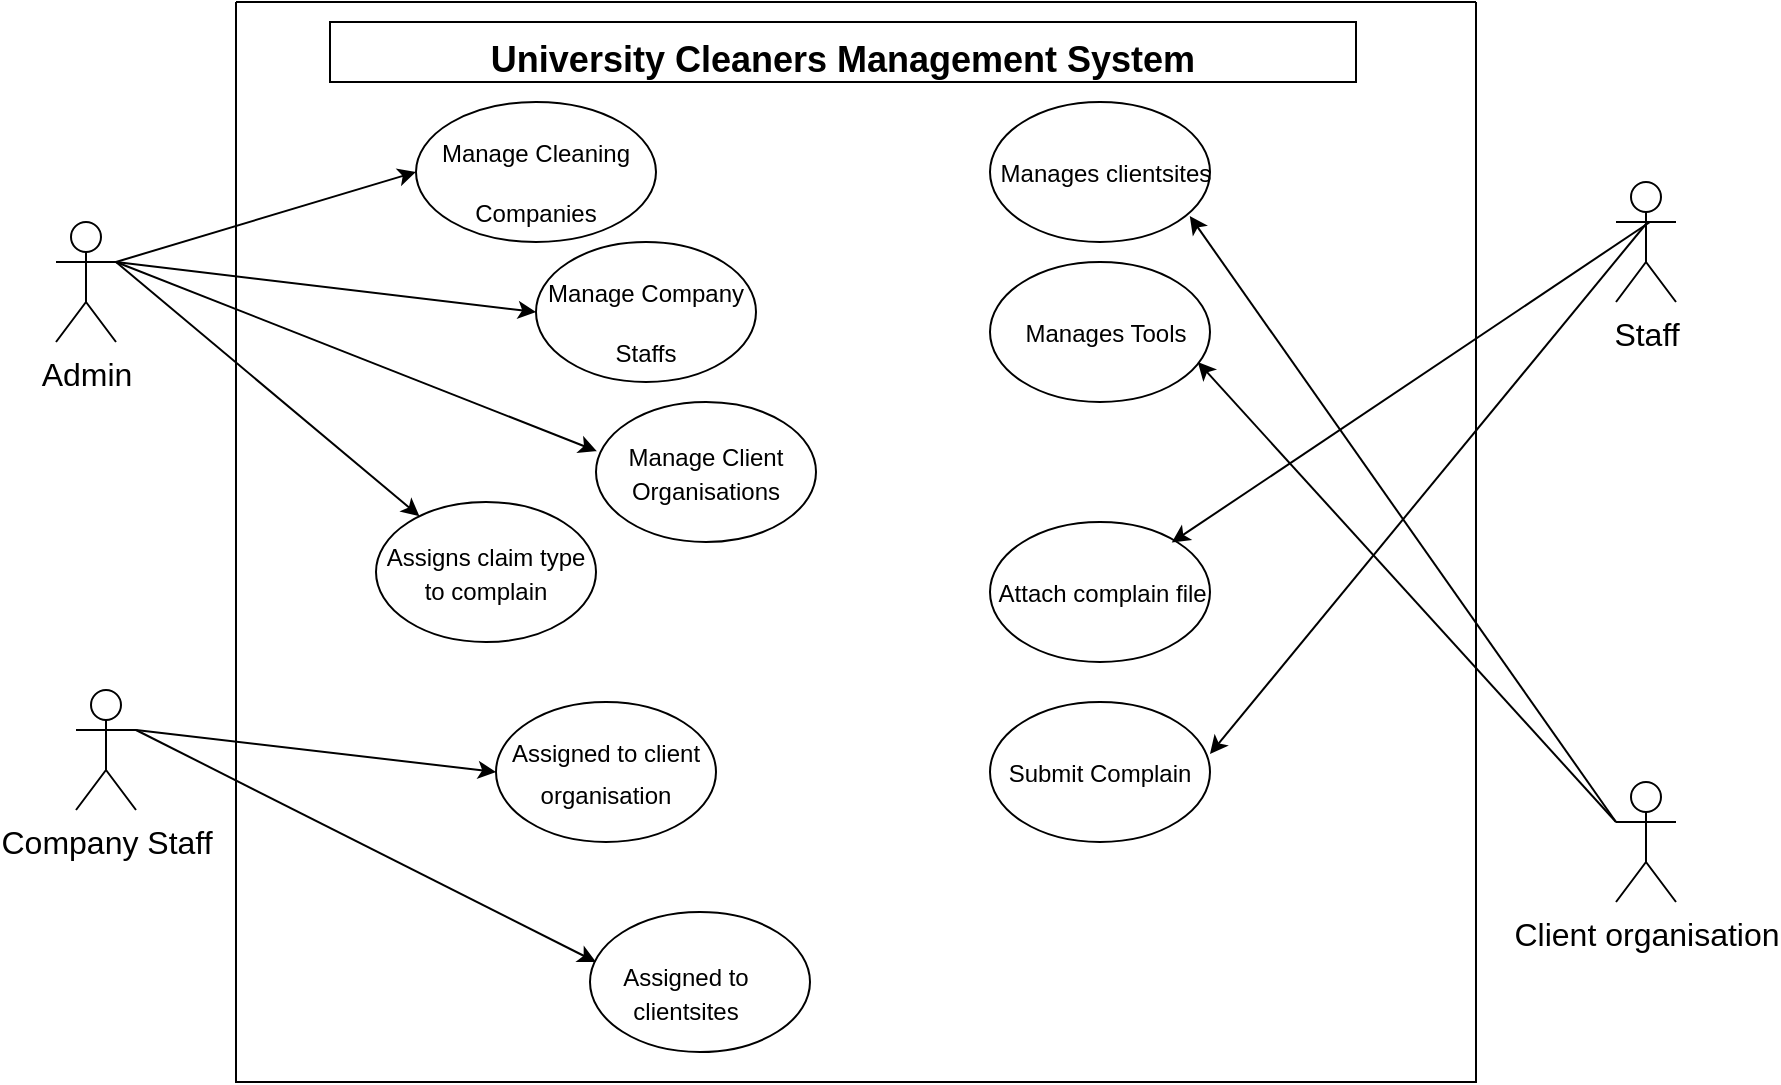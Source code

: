 <mxfile version="20.8.16" type="device"><diagram name="Page-1" id="BGL1lDamTBMAIO9mvOe9"><mxGraphModel dx="1276" dy="614" grid="1" gridSize="10" guides="1" tooltips="1" connect="1" arrows="1" fold="1" page="1" pageScale="1" pageWidth="1169" pageHeight="827" math="0" shadow="0"><root><mxCell id="0"/><mxCell id="1" parent="0"/><mxCell id="-A2xIbDFhO-cY5nQLXtR-39" value="" style="group" vertex="1" connectable="0" parent="1"><mxGeometry x="130" y="40" width="810" height="540" as="geometry"/></mxCell><mxCell id="-A2xIbDFhO-cY5nQLXtR-1" value="" style="swimlane;startSize=0;movable=1;resizable=1;rotatable=1;deletable=1;editable=1;connectable=1;" vertex="1" parent="-A2xIbDFhO-cY5nQLXtR-39"><mxGeometry x="90" width="620" height="540" as="geometry"/></mxCell><mxCell id="-A2xIbDFhO-cY5nQLXtR-2" value="&lt;font style=&quot;font-size: 18px;&quot;&gt;&lt;b&gt;University Cleaners Management System&lt;/b&gt;&lt;/font&gt;" style="rounded=0;whiteSpace=wrap;html=1;fontSize=25;movable=1;resizable=1;rotatable=1;deletable=1;editable=1;connectable=1;" vertex="1" parent="-A2xIbDFhO-cY5nQLXtR-1"><mxGeometry x="47" y="10" width="513" height="30" as="geometry"/></mxCell><mxCell id="-A2xIbDFhO-cY5nQLXtR-3" value="&lt;font style=&quot;font-size: 12px;&quot;&gt;Manage Company Staffs&lt;/font&gt;" style="ellipse;whiteSpace=wrap;html=1;fontSize=25;movable=1;resizable=1;rotatable=1;deletable=1;editable=1;connectable=1;" vertex="1" parent="-A2xIbDFhO-cY5nQLXtR-1"><mxGeometry x="150" y="120" width="110" height="70" as="geometry"/></mxCell><mxCell id="-A2xIbDFhO-cY5nQLXtR-4" value="" style="ellipse;whiteSpace=wrap;html=1;fontSize=25;movable=1;resizable=1;rotatable=1;deletable=1;editable=1;connectable=1;" vertex="1" parent="-A2xIbDFhO-cY5nQLXtR-1"><mxGeometry x="377" y="50" width="110" height="70" as="geometry"/></mxCell><mxCell id="-A2xIbDFhO-cY5nQLXtR-5" value="" style="ellipse;whiteSpace=wrap;html=1;fontSize=25;movable=1;resizable=1;rotatable=1;deletable=1;editable=1;connectable=1;" vertex="1" parent="-A2xIbDFhO-cY5nQLXtR-1"><mxGeometry x="377" y="130" width="110" height="70" as="geometry"/></mxCell><mxCell id="-A2xIbDFhO-cY5nQLXtR-7" value="&lt;font style=&quot;font-size: 12px;&quot;&gt;Manage Cleaning Companies&lt;/font&gt;" style="ellipse;whiteSpace=wrap;html=1;fontSize=25;movable=1;resizable=1;rotatable=1;deletable=1;editable=1;connectable=1;" vertex="1" parent="-A2xIbDFhO-cY5nQLXtR-1"><mxGeometry x="90" y="50" width="120" height="70" as="geometry"/></mxCell><mxCell id="-A2xIbDFhO-cY5nQLXtR-8" value="" style="ellipse;whiteSpace=wrap;html=1;fontSize=25;movable=1;resizable=1;rotatable=1;deletable=1;editable=1;connectable=1;" vertex="1" parent="-A2xIbDFhO-cY5nQLXtR-1"><mxGeometry x="180" y="200" width="110" height="70" as="geometry"/></mxCell><mxCell id="-A2xIbDFhO-cY5nQLXtR-9" value="" style="ellipse;whiteSpace=wrap;html=1;fontSize=25;movable=1;resizable=1;rotatable=1;deletable=1;editable=1;connectable=1;" vertex="1" parent="-A2xIbDFhO-cY5nQLXtR-1"><mxGeometry x="377" y="350" width="110" height="70" as="geometry"/></mxCell><mxCell id="-A2xIbDFhO-cY5nQLXtR-10" value="" style="ellipse;whiteSpace=wrap;html=1;fontSize=25;movable=1;resizable=1;rotatable=1;deletable=1;editable=1;connectable=1;" vertex="1" parent="-A2xIbDFhO-cY5nQLXtR-1"><mxGeometry x="177" y="455" width="110" height="70" as="geometry"/></mxCell><mxCell id="-A2xIbDFhO-cY5nQLXtR-11" value="&lt;font style=&quot;font-size: 12px;&quot;&gt;Assigned to clientsites&lt;/font&gt;" style="text;html=1;strokeColor=none;fillColor=none;align=center;verticalAlign=middle;whiteSpace=wrap;rounded=0;fontSize=14;movable=1;resizable=1;rotatable=1;deletable=1;editable=1;connectable=1;" vertex="1" parent="-A2xIbDFhO-cY5nQLXtR-1"><mxGeometry x="170" y="480" width="110" height="30" as="geometry"/></mxCell><mxCell id="-A2xIbDFhO-cY5nQLXtR-13" value="&lt;font style=&quot;font-size: 12px;&quot;&gt;Manage Client Organisations&lt;/font&gt;" style="text;html=1;strokeColor=none;fillColor=none;align=center;verticalAlign=middle;whiteSpace=wrap;rounded=0;fontSize=14;movable=1;resizable=1;rotatable=1;deletable=1;editable=1;connectable=1;" vertex="1" parent="-A2xIbDFhO-cY5nQLXtR-1"><mxGeometry x="180" y="220" width="110" height="30" as="geometry"/></mxCell><mxCell id="-A2xIbDFhO-cY5nQLXtR-14" value="&lt;font style=&quot;font-size: 12px;&quot;&gt;Submit Complain&lt;/font&gt;" style="text;html=1;strokeColor=none;fillColor=none;align=center;verticalAlign=middle;whiteSpace=wrap;rounded=0;fontSize=14;movable=1;resizable=1;rotatable=1;deletable=1;editable=1;connectable=1;" vertex="1" parent="-A2xIbDFhO-cY5nQLXtR-1"><mxGeometry x="377" y="370" width="110" height="30" as="geometry"/></mxCell><mxCell id="-A2xIbDFhO-cY5nQLXtR-15" value="&lt;span style=&quot;font-size: 12px;&quot;&gt;Manages clientsites&lt;/span&gt;" style="text;html=1;strokeColor=none;fillColor=none;align=center;verticalAlign=middle;whiteSpace=wrap;rounded=0;fontSize=14;movable=1;resizable=1;rotatable=1;deletable=1;editable=1;connectable=1;" vertex="1" parent="-A2xIbDFhO-cY5nQLXtR-1"><mxGeometry x="380" y="70" width="110" height="30" as="geometry"/></mxCell><mxCell id="-A2xIbDFhO-cY5nQLXtR-16" value="&lt;span style=&quot;font-size: 12px;&quot;&gt;Manages Tools&lt;/span&gt;" style="text;html=1;strokeColor=none;fillColor=none;align=center;verticalAlign=middle;whiteSpace=wrap;rounded=0;fontSize=14;movable=1;resizable=1;rotatable=1;deletable=1;editable=1;connectable=1;" vertex="1" parent="-A2xIbDFhO-cY5nQLXtR-1"><mxGeometry x="380" y="150" width="110" height="30" as="geometry"/></mxCell><mxCell id="-A2xIbDFhO-cY5nQLXtR-17" value="&lt;h6&gt;&lt;font style=&quot;font-weight: normal; font-size: 12px;&quot;&gt;Assigned to client organisation&lt;/font&gt;&lt;/h6&gt;" style="ellipse;whiteSpace=wrap;html=1;fontSize=25;movable=1;resizable=1;rotatable=1;deletable=1;editable=1;connectable=1;" vertex="1" parent="-A2xIbDFhO-cY5nQLXtR-1"><mxGeometry x="130" y="350" width="110" height="70" as="geometry"/></mxCell><mxCell id="-A2xIbDFhO-cY5nQLXtR-33" value="" style="ellipse;whiteSpace=wrap;html=1;fontSize=25;movable=1;resizable=1;rotatable=1;deletable=1;editable=1;connectable=1;" vertex="1" parent="-A2xIbDFhO-cY5nQLXtR-1"><mxGeometry x="377" y="260" width="110" height="70" as="geometry"/></mxCell><mxCell id="-A2xIbDFhO-cY5nQLXtR-34" value="&lt;font style=&quot;font-size: 12px;&quot;&gt;Attach complain file&amp;nbsp;&lt;/font&gt;" style="text;html=1;strokeColor=none;fillColor=none;align=center;verticalAlign=middle;whiteSpace=wrap;rounded=0;fontSize=14;movable=1;resizable=1;rotatable=1;deletable=1;editable=1;connectable=1;" vertex="1" parent="-A2xIbDFhO-cY5nQLXtR-1"><mxGeometry x="380" y="280" width="110" height="30" as="geometry"/></mxCell><mxCell id="-A2xIbDFhO-cY5nQLXtR-36" value="" style="ellipse;whiteSpace=wrap;html=1;fontSize=25;movable=1;resizable=1;rotatable=1;deletable=1;editable=1;connectable=1;" vertex="1" parent="-A2xIbDFhO-cY5nQLXtR-1"><mxGeometry x="70" y="250" width="110" height="70" as="geometry"/></mxCell><mxCell id="-A2xIbDFhO-cY5nQLXtR-37" value="&lt;font style=&quot;font-size: 12px;&quot;&gt;Assigns claim type to complain&lt;/font&gt;" style="text;html=1;strokeColor=none;fillColor=none;align=center;verticalAlign=middle;whiteSpace=wrap;rounded=0;fontSize=14;movable=1;resizable=1;rotatable=1;deletable=1;editable=1;connectable=1;" vertex="1" parent="-A2xIbDFhO-cY5nQLXtR-1"><mxGeometry x="70" y="270" width="110" height="30" as="geometry"/></mxCell><mxCell id="-A2xIbDFhO-cY5nQLXtR-20" value="&lt;font style=&quot;font-size: 16px;&quot;&gt;Admin&lt;/font&gt;" style="shape=umlActor;verticalLabelPosition=bottom;verticalAlign=top;html=1;outlineConnect=0;movable=1;resizable=1;rotatable=1;deletable=1;editable=1;connectable=1;" vertex="1" parent="-A2xIbDFhO-cY5nQLXtR-39"><mxGeometry y="110" width="30" height="60" as="geometry"/></mxCell><mxCell id="-A2xIbDFhO-cY5nQLXtR-21" value="&lt;font style=&quot;font-size: 16px;&quot;&gt;Company Staff&lt;/font&gt;" style="shape=umlActor;verticalLabelPosition=bottom;verticalAlign=top;html=1;outlineConnect=0;movable=1;resizable=1;rotatable=1;deletable=1;editable=1;connectable=1;" vertex="1" parent="-A2xIbDFhO-cY5nQLXtR-39"><mxGeometry x="10" y="344" width="30" height="60" as="geometry"/></mxCell><mxCell id="-A2xIbDFhO-cY5nQLXtR-22" value="&lt;font style=&quot;font-size: 16px;&quot;&gt;Staff&lt;/font&gt;" style="shape=umlActor;verticalLabelPosition=bottom;verticalAlign=top;html=1;outlineConnect=0;movable=1;resizable=1;rotatable=1;deletable=1;editable=1;connectable=1;" vertex="1" parent="-A2xIbDFhO-cY5nQLXtR-39"><mxGeometry x="780" y="90" width="30" height="60" as="geometry"/></mxCell><mxCell id="-A2xIbDFhO-cY5nQLXtR-23" value="&lt;font style=&quot;font-size: 16px;&quot;&gt;Client organisation&lt;/font&gt;" style="shape=umlActor;verticalLabelPosition=bottom;verticalAlign=top;html=1;outlineConnect=0;movable=1;resizable=1;rotatable=1;deletable=1;editable=1;connectable=1;" vertex="1" parent="-A2xIbDFhO-cY5nQLXtR-39"><mxGeometry x="780" y="390" width="30" height="60" as="geometry"/></mxCell><mxCell id="-A2xIbDFhO-cY5nQLXtR-24" value="" style="endArrow=classic;html=1;rounded=0;exitX=1;exitY=0.333;exitDx=0;exitDy=0;exitPerimeter=0;entryX=0;entryY=0.5;entryDx=0;entryDy=0;movable=1;resizable=1;rotatable=1;deletable=1;editable=1;connectable=1;" edge="1" parent="-A2xIbDFhO-cY5nQLXtR-39" source="-A2xIbDFhO-cY5nQLXtR-20" target="-A2xIbDFhO-cY5nQLXtR-7"><mxGeometry width="50" height="50" relative="1" as="geometry"><mxPoint x="120" y="140" as="sourcePoint"/><mxPoint x="170" y="90" as="targetPoint"/></mxGeometry></mxCell><mxCell id="-A2xIbDFhO-cY5nQLXtR-25" value="" style="endArrow=classic;html=1;rounded=0;entryX=0;entryY=0.5;entryDx=0;entryDy=0;movable=1;resizable=1;rotatable=1;deletable=1;editable=1;connectable=1;" edge="1" parent="-A2xIbDFhO-cY5nQLXtR-39" target="-A2xIbDFhO-cY5nQLXtR-3"><mxGeometry width="50" height="50" relative="1" as="geometry"><mxPoint x="30" y="130" as="sourcePoint"/><mxPoint x="80" y="80" as="targetPoint"/></mxGeometry></mxCell><mxCell id="-A2xIbDFhO-cY5nQLXtR-26" value="" style="endArrow=classic;html=1;rounded=0;exitX=1;exitY=0.333;exitDx=0;exitDy=0;exitPerimeter=0;entryX=0.004;entryY=0.351;entryDx=0;entryDy=0;entryPerimeter=0;movable=1;resizable=1;rotatable=1;deletable=1;editable=1;connectable=1;" edge="1" parent="-A2xIbDFhO-cY5nQLXtR-39" source="-A2xIbDFhO-cY5nQLXtR-20" target="-A2xIbDFhO-cY5nQLXtR-8"><mxGeometry width="50" height="50" relative="1" as="geometry"><mxPoint x="430" y="290" as="sourcePoint"/><mxPoint x="480" y="240" as="targetPoint"/></mxGeometry></mxCell><mxCell id="-A2xIbDFhO-cY5nQLXtR-27" value="" style="endArrow=classic;html=1;rounded=0;movable=1;resizable=1;rotatable=1;deletable=1;editable=1;connectable=1;entryX=0.091;entryY=0;entryDx=0;entryDy=0;entryPerimeter=0;" edge="1" parent="-A2xIbDFhO-cY5nQLXtR-39" target="-A2xIbDFhO-cY5nQLXtR-11"><mxGeometry width="50" height="50" relative="1" as="geometry"><mxPoint x="40" y="364" as="sourcePoint"/><mxPoint x="190.983" y="382.413" as="targetPoint"/></mxGeometry></mxCell><mxCell id="-A2xIbDFhO-cY5nQLXtR-29" value="" style="endArrow=classic;html=1;rounded=0;entryX=1;entryY=0.5;entryDx=0;entryDy=0;exitX=0.5;exitY=0.5;exitDx=0;exitDy=0;exitPerimeter=0;movable=1;resizable=1;rotatable=1;deletable=1;editable=1;connectable=1;" edge="1" parent="-A2xIbDFhO-cY5nQLXtR-39"><mxGeometry width="50" height="50" relative="1" as="geometry"><mxPoint x="795" y="111" as="sourcePoint"/><mxPoint x="577" y="376" as="targetPoint"/></mxGeometry></mxCell><mxCell id="-A2xIbDFhO-cY5nQLXtR-30" value="" style="endArrow=classic;html=1;rounded=0;entryX=1;entryY=1;entryDx=0;entryDy=0;movable=1;resizable=1;rotatable=1;deletable=1;editable=1;connectable=1;" edge="1" parent="-A2xIbDFhO-cY5nQLXtR-39"><mxGeometry width="50" height="50" relative="1" as="geometry"><mxPoint x="780" y="410" as="sourcePoint"/><mxPoint x="570.891" y="179.999" as="targetPoint"/></mxGeometry></mxCell><mxCell id="-A2xIbDFhO-cY5nQLXtR-31" value="" style="endArrow=classic;html=1;rounded=0;entryX=1;entryY=1;entryDx=0;entryDy=0;movable=1;resizable=1;rotatable=1;deletable=1;editable=1;connectable=1;" edge="1" parent="-A2xIbDFhO-cY5nQLXtR-39"><mxGeometry width="50" height="50" relative="1" as="geometry"><mxPoint x="780" y="410" as="sourcePoint"/><mxPoint x="566.891" y="106.999" as="targetPoint"/></mxGeometry></mxCell><mxCell id="-A2xIbDFhO-cY5nQLXtR-35" value="" style="endArrow=classic;html=1;rounded=0;entryX=1;entryY=0;entryDx=0;entryDy=0;movable=1;resizable=1;rotatable=1;deletable=1;editable=1;connectable=1;" edge="1" parent="-A2xIbDFhO-cY5nQLXtR-39"><mxGeometry width="50" height="50" relative="1" as="geometry"><mxPoint x="797" y="110" as="sourcePoint"/><mxPoint x="557.891" y="270.251" as="targetPoint"/></mxGeometry></mxCell><mxCell id="-A2xIbDFhO-cY5nQLXtR-38" value="" style="endArrow=classic;html=1;rounded=0;movable=1;resizable=1;rotatable=1;deletable=1;editable=1;connectable=1;" edge="1" parent="-A2xIbDFhO-cY5nQLXtR-39" target="-A2xIbDFhO-cY5nQLXtR-36"><mxGeometry width="50" height="50" relative="1" as="geometry"><mxPoint x="30" y="130" as="sourcePoint"/><mxPoint x="280.44" y="234.57" as="targetPoint"/></mxGeometry></mxCell><mxCell id="-A2xIbDFhO-cY5nQLXtR-18" value="" style="endArrow=classic;html=1;rounded=0;movable=1;resizable=1;rotatable=1;deletable=1;editable=1;connectable=1;exitX=1;exitY=0.333;exitDx=0;exitDy=0;exitPerimeter=0;entryX=0;entryY=0.5;entryDx=0;entryDy=0;" edge="1" parent="-A2xIbDFhO-cY5nQLXtR-39" source="-A2xIbDFhO-cY5nQLXtR-21" target="-A2xIbDFhO-cY5nQLXtR-17"><mxGeometry width="50" height="50" relative="1" as="geometry"><mxPoint x="45" y="404" as="sourcePoint"/><mxPoint x="185.003" y="362.413" as="targetPoint"/></mxGeometry></mxCell></root></mxGraphModel></diagram></mxfile>